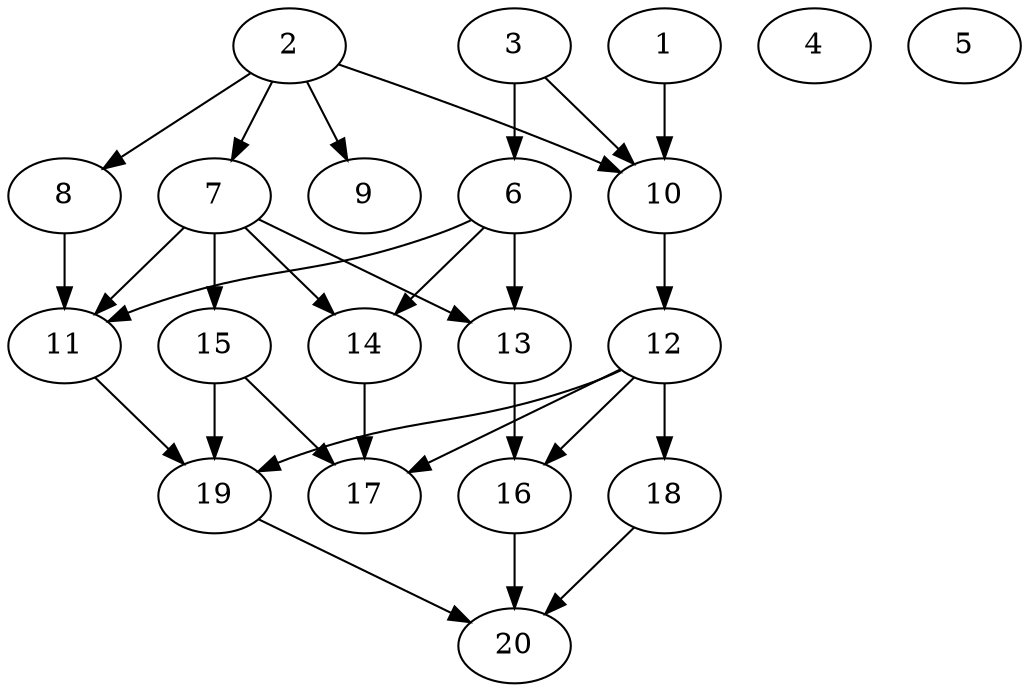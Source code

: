 // DAG automatically generated by daggen at Tue Jul 23 14:22:50 2019
// ./daggen --dot -n 20 --ccr 0.4 --fat 0.5 --regular 0.5 --density 0.6 --mindata 5242880 --maxdata 52428800 
digraph G {
  1 [size="37440000", alpha="0.06", expect_size="14976000"] 
  1 -> 10 [size ="14976000"]
  2 [size="27458560", alpha="0.00", expect_size="10983424"] 
  2 -> 7 [size ="10983424"]
  2 -> 8 [size ="10983424"]
  2 -> 9 [size ="10983424"]
  2 -> 10 [size ="10983424"]
  3 [size="67422720", alpha="0.13", expect_size="26969088"] 
  3 -> 6 [size ="26969088"]
  3 -> 10 [size ="26969088"]
  4 [size="50467840", alpha="0.12", expect_size="20187136"] 
  5 [size="86789120", alpha="0.09", expect_size="34715648"] 
  6 [size="75717120", alpha="0.05", expect_size="30286848"] 
  6 -> 11 [size ="30286848"]
  6 -> 13 [size ="30286848"]
  6 -> 14 [size ="30286848"]
  7 [size="83125760", alpha="0.03", expect_size="33250304"] 
  7 -> 11 [size ="33250304"]
  7 -> 13 [size ="33250304"]
  7 -> 14 [size ="33250304"]
  7 -> 15 [size ="33250304"]
  8 [size="77470720", alpha="0.09", expect_size="30988288"] 
  8 -> 11 [size ="30988288"]
  9 [size="15685120", alpha="0.05", expect_size="6274048"] 
  10 [size="123650560", alpha="0.17", expect_size="49460224"] 
  10 -> 12 [size ="49460224"]
  11 [size="97336320", alpha="0.16", expect_size="38934528"] 
  11 -> 19 [size ="38934528"]
  12 [size="16309760", alpha="0.07", expect_size="6523904"] 
  12 -> 16 [size ="6523904"]
  12 -> 17 [size ="6523904"]
  12 -> 18 [size ="6523904"]
  12 -> 19 [size ="6523904"]
  13 [size="17720320", alpha="0.09", expect_size="7088128"] 
  13 -> 16 [size ="7088128"]
  14 [size="91612160", alpha="0.09", expect_size="36644864"] 
  14 -> 17 [size ="36644864"]
  15 [size="47352320", alpha="0.12", expect_size="18940928"] 
  15 -> 17 [size ="18940928"]
  15 -> 19 [size ="18940928"]
  16 [size="101980160", alpha="0.06", expect_size="40792064"] 
  16 -> 20 [size ="40792064"]
  17 [size="13230080", alpha="0.10", expect_size="5292032"] 
  18 [size="28615680", alpha="0.18", expect_size="11446272"] 
  18 -> 20 [size ="11446272"]
  19 [size="84111360", alpha="0.03", expect_size="33644544"] 
  19 -> 20 [size ="33644544"]
  20 [size="110909440", alpha="0.06", expect_size="44363776"] 
}
